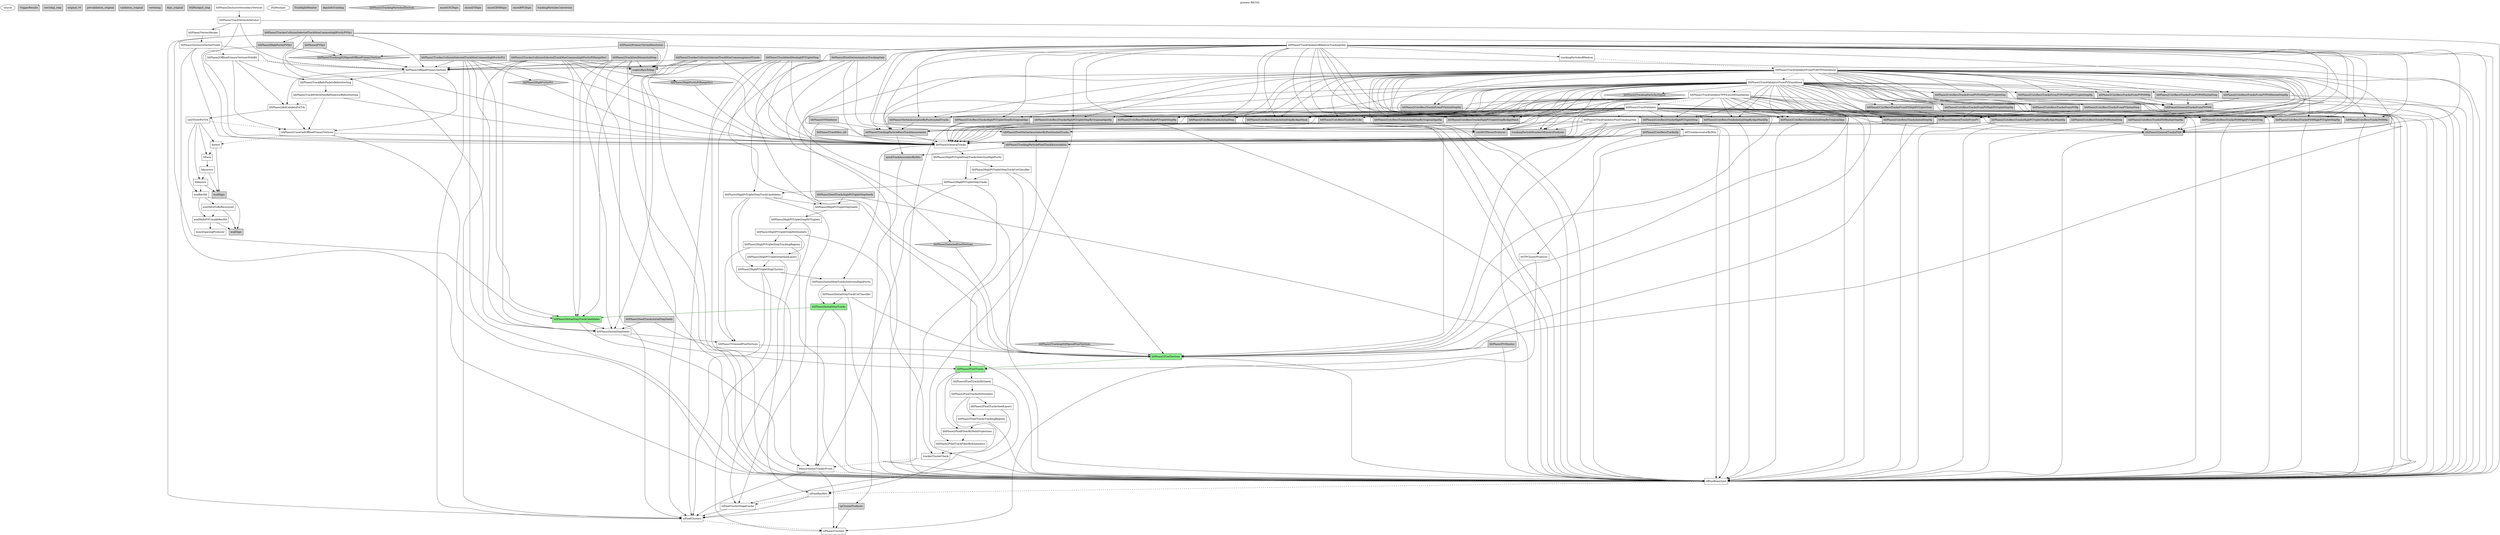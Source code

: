 digraph RECO2 {
graph [
label="process RECO2", labelloc=top];
0[color=black, fillcolor=white, label=source, shape=oval, style=filled, tooltip=PoolSource];
1[color=black, fillcolor=lightgrey, label=TriggerResults, shape=note, style=filled, tooltip=TriggerResultInserter];
2[color=black, fillcolor=lightgrey, label=raw2digi_step, shape=box, style=filled, tooltip=PathStatusInserter];
3[color=black, fillcolor=lightgrey, label=original_v6, shape=box, style=filled, tooltip=PathStatusInserter];
4[color=black, fillcolor=lightgrey, label=prevalidation_original, shape=box, style=filled, tooltip=PathStatusInserter];
5[color=black, fillcolor=lightgrey, label=validation_original, shape=box, style=filled, tooltip=PathStatusInserter];
6[color=black, fillcolor=lightgrey, label=vertexing, shape=box, style=filled, tooltip=PathStatusInserter];
7[color=black, fillcolor=lightgrey, label=dqm_original, shape=box, style=filled, tooltip=EndPathStatusInserter];
8[color=black, fillcolor=lightgrey, label=DQMoutput_step, shape=box, style=filled, tooltip=EndPathStatusInserter];
9[color=black, fillcolor=white, label=siPhase2Clusters, shape=box, style=filled, tooltip=Phase2TrackerClusterizer];
10[color=black, fillcolor=white, label=siPixelClusters, shape=box, style=filled, tooltip=SiPixelClusterProducer];
11[color=black, fillcolor=white, label=siPixelClusterShapeCache, shape=box, style=filled, tooltip=SiPixelClusterShapeCacheProducer];
12[color=black, fillcolor=white, label=siPixelRecHits, shape=box, style=filled, tooltip=SiPixelRecHitConverter];
13[color=black, fillcolor=white, label=offlineBeamSpot, shape=box, style=filled, tooltip=BeamSpotProducer];
14[color=black, fillcolor=white, label=MeasurementTrackerEvent, shape=box, style=filled, tooltip=MeasurementTrackerEventProducer];
15[color=black, fillcolor=white, label=trackerClusterCheck, shape=box, style=filled, tooltip=ClusterCheckerEDProducer];
16[color=black, fillcolor=white, label=hltPhase2PixelTrackFilterByKinematics, shape=box, style=filled, tooltip=PixelTrackFilterByKinematicsProducer];
17[color=black, fillcolor=white, label=hltPhase2PixelFitterByHelixProjections, shape=box, style=filled, tooltip=PixelFitterByHelixProjectionsProducer];
18[color=black, fillcolor=white, label=hltPhase2PixelTracksTrackingRegions, shape=box, style=filled, tooltip=GlobalTrackingRegionFromBeamSpotEDProducer];
19[color=black, fillcolor=white, label=hltPhase2PixelTracksSeedLayers, shape=box, style=filled, tooltip=SeedingLayersEDProducer];
20[color=black, fillcolor=white, label=hltPhase2PixelTracksHitDoublets, shape=box, style=filled, tooltip=HitPairEDProducer];
21[color=black, fillcolor=white, label=hltPhase2PixelTracksHitSeeds, shape=box, style=filled, tooltip=CAHitQuadrupletEDProducer];
22[color=black, fillcolor=lightgreen, label=hltPhase2PixelTracks, shape=box, style=filled, tooltip=PixelTrackProducer];
23[color=black, fillcolor=lightgreen, label=hltPhase2PixelVertices, shape=box, style=filled, tooltip=PixelVertexProducer];
24[color=black, fillcolor=white, label=hltPhase2TrimmedPixelVertices, shape=box, style=filled, tooltip=PixelVertexCollectionTrimmer];
25[color=black, fillcolor=white, label=hltPhase2InitialStepSeeds, shape=box, style=filled, tooltip=SeedGeneratorFromProtoTracksEDProducer];
26[color=black, fillcolor=lightgreen, label=hltPhase2InitialStepTrackCandidates, shape=box, style=filled, tooltip=CkfTrackCandidateMaker];
27[color=black, fillcolor=lightgreen, label=hltPhase2InitialStepTracks, shape=box, style=filled, tooltip=TrackProducer];
28[color=black, fillcolor=white, label=hltPhase2InitialStepTrackCutClassifier, shape=box, style=filled, tooltip=TrackCutClassifier];
29[color=black, fillcolor=white, label=hltPhase2InitialStepTracksSelectionHighPurity, shape=box, style=filled, tooltip=TrackCollectionFilterCloner];
30[color=black, fillcolor=white, label=hltPhase2HighPtTripletStepClusters, shape=box, style=filled, tooltip=TrackClusterRemoverPhase2];
31[color=black, fillcolor=white, label=hltPhase2HighPtTripletStepSeedLayers, shape=box, style=filled, tooltip=SeedingLayersEDProducer];
32[color=black, fillcolor=white, label=hltPhase2HighPtTripletStepTrackingRegions, shape=box, style=filled, tooltip=GlobalTrackingRegionWithVerticesEDProducer];
33[color=black, fillcolor=white, label=hltPhase2HighPtTripletStepHitDoublets, shape=box, style=filled, tooltip=HitPairEDProducer];
34[color=black, fillcolor=white, label=hltPhase2HighPtTripletStepHitTriplets, shape=box, style=filled, tooltip=CAHitTripletEDProducer];
35[color=black, fillcolor=white, label=hltPhase2HighPtTripletStepSeeds, shape=box, style=filled, tooltip=SeedCreatorFromRegionConsecutiveHitsEDProducer];
36[color=black, fillcolor=white, label=hltPhase2HighPtTripletStepTrackCandidates, shape=box, style=filled, tooltip=CkfTrackCandidateMaker];
37[color=black, fillcolor=white, label=hltPhase2HighPtTripletStepTracks, shape=box, style=filled, tooltip=TrackProducer];
38[color=black, fillcolor=white, label=hltPhase2HighPtTripletStepTrackCutClassifier, shape=box, style=filled, tooltip=TrackCutClassifier];
39[color=black, fillcolor=white, label=hltPhase2HighPtTripletStepTracksSelectionHighPurity, shape=box, style=filled, tooltip=TrackCollectionFilterCloner];
40[color=black, fillcolor=white, label=hltPhase2GeneralTracks, shape=box, style=filled, tooltip=TrackListMerger];
41[color=black, fillcolor=white, label=hltTPClusterProducer, shape=box, style=filled, tooltip=ClusterTPAssociationProducer];
42[color=black, fillcolor=white, label=hltTrackAssociatorByHits, shape=box, style=filled, tooltip=QuickTrackAssociatorByHitsProducer];
43[color=black, fillcolor=white, label=hltPhase2TrackValidatorPixelTrackingOnly, shape=box, style=filled, tooltip=MultiTrackValidator];
44[color=black, fillcolor=white, label=hltPhase2TrackValidator, shape=box, style=filled, tooltip=MultiTrackValidator];
45[color=black, fillcolor=white, label=hltPhase2TrackValidatorTPPtLess09Standalone, shape=box, style=filled, tooltip=MultiTrackValidator];
46[color=black, fillcolor=white, label=hltPhase2TrackValidatorFromPVStandalone, shape=box, style=filled, tooltip=MultiTrackValidator];
47[color=black, fillcolor=white, label=hltPhase2TrackValidatorFromPVAllTPStandalone, shape=box, style=filled, tooltip=MultiTrackValidator];
48[color=black, fillcolor=white, label=trackingParticlesBHadron, shape=box, style=filled, tooltip=TrackingParticleBHadronRefSelector];
49[color=black, fillcolor=white, label=hltPhase2TrackValidatorBHadronTrackingOnly, shape=box, style=filled, tooltip=MultiTrackValidator];
50[color=black, fillcolor=white, label=bunchSpacingProducer, shape=box, style=filled, tooltip=BunchSpacingProducer];
51[color=black, fillcolor=white, label=ecalMultiFitUncalibRecHit, shape=box, style=filled, tooltip=EcalUncalibRecHitProducer];
52[color=black, fillcolor=white, label=ecalDetIdToBeRecovered, shape=box, style=filled, tooltip=EcalDetIdToBeRecoveredProducer];
53[color=black, fillcolor=white, label=ecalRecHit, shape=box, style=filled, tooltip=EcalRecHitProducer];
54[color=black, fillcolor=white, label=hbhereco, shape=box, style=filled, tooltip=HBHEPhase1Reconstructor];
55[color=black, fillcolor=white, label=hfprereco, shape=box, style=filled, tooltip=HFPreReconstructor];
56[color=black, fillcolor=white, label=hfreco, shape=box, style=filled, tooltip=HFPhase1Reconstructor];
57[color=black, fillcolor=white, label=horeco, shape=box, style=filled, tooltip=HcalHitReconstructor];
58[color=black, fillcolor=white, label=hltPhase2UnsortedOfflinePrimaryVertices, shape=box, style=filled, tooltip=PrimaryVertexProducer];
59[color=black, fillcolor=white, label=caloTowerForTrk, shape=box, style=filled, tooltip=CaloTowersCreator];
60[color=black, fillcolor=white, label=hltPhase2Ak4CaloJetsForTrk, shape=box, style=filled, tooltip=FastjetJetProducer];
61[color=black, fillcolor=white, label=hltPhase2TrackWithVertexRefSelectorBeforeSorting, shape=box, style=filled, tooltip=TrackWithVertexRefSelector];
62[color=black, fillcolor=white, label=hltPhase2TrackRefsForJetsBeforeSorting, shape=box, style=filled, tooltip=ChargedRefCandidateProducer];
63[color=black, fillcolor=white, label=hltPhase2OfflinePrimaryVertices, shape=box, style=filled, tooltip=RecoChargedRefCandidatePrimaryVertexSorter];
64[color=black, fillcolor=white, label=hltPhase2OfflinePrimaryVerticesWithBS, shape=box, style=filled, tooltip=RecoChargedRefCandidatePrimaryVertexSorter];
65[color=black, fillcolor=white, label=hltPhase2InclusiveVertexFinder, shape=box, style=filled, tooltip=InclusiveVertexFinder];
66[color=black, fillcolor=white, label=hltPhase2VertexMerger, shape=box, style=filled, tooltip=VertexMerger];
67[color=black, fillcolor=white, label=hltPhase2TrackVertexArbitrator, shape=box, style=filled, tooltip=TrackVertexArbitrator];
68[color=black, fillcolor=white, label=hltPhase2InclusiveSecondaryVertices, shape=box, style=filled, tooltip=VertexMerger];
69[color=black, fillcolor=white, label=DQMoutput, shape=oval, style=filled, tooltip=DQMRootOutputModule];
70[color=black, fillcolor=lightgrey, label=TrackSplitMonitor, shape=box, style=filled, tooltip=TrackSplittingMonitor];
71[color=black, fillcolor=lightgrey, label=dqmInfoTracking, shape=box, style=filled, tooltip=DQMEventInfo];
72[color=black, fillcolor=lightgrey, label=ecalDigis, shape=box, style=filled, tooltip=EcalRawToDigi];
73[color=black, fillcolor=lightgrey, label=hcalDigis, shape=box, style=filled, tooltip=HcalRawToDigi];
74[color=black, fillcolor=lightgrey, label=hltPhase2CutsRecoTracksBtvLike, shape=box, style=filled, tooltip=RecoTrackViewRefSelector];
75[color=black, fillcolor=lightgrey, label=hltPhase2CutsRecoTracksFromPVHighPtTripletStep, shape=box, style=filled, tooltip=RecoTrackViewRefSelector];
76[color=black, fillcolor=lightgrey, label=hltPhase2CutsRecoTracksFromPVHighPtTripletStepHp, shape=box, style=filled, tooltip=RecoTrackViewRefSelector];
77[color=black, fillcolor=lightgrey, label=hltPhase2CutsRecoTracksFromPVHp, shape=box, style=filled, tooltip=RecoTrackViewRefSelector];
78[color=black, fillcolor=lightgrey, label=hltPhase2CutsRecoTracksFromPVInitialStep, shape=box, style=filled, tooltip=RecoTrackViewRefSelector];
79[color=black, fillcolor=lightgrey, label=hltPhase2CutsRecoTracksFromPVInitialStepHp, shape=box, style=filled, tooltip=RecoTrackViewRefSelector];
80[color=black, fillcolor=lightgrey, label=hltPhase2CutsRecoTracksFromPVPt09HighPtTripletStep, shape=box, style=filled, tooltip=RecoTrackViewRefSelector];
81[color=black, fillcolor=lightgrey, label=hltPhase2CutsRecoTracksFromPVPt09HighPtTripletStepHp, shape=box, style=filled, tooltip=RecoTrackViewRefSelector];
82[color=black, fillcolor=lightgrey, label=hltPhase2CutsRecoTracksFromPVPt09Hp, shape=box, style=filled, tooltip=RecoTrackViewRefSelector];
83[color=black, fillcolor=lightgrey, label=hltPhase2CutsRecoTracksFromPVPt09InitialStep, shape=box, style=filled, tooltip=RecoTrackViewRefSelector];
84[color=black, fillcolor=lightgrey, label=hltPhase2CutsRecoTracksFromPVPt09InitialStepHp, shape=box, style=filled, tooltip=RecoTrackViewRefSelector];
85[color=black, fillcolor=lightgrey, label=hltPhase2CutsRecoTracksHighPtTripletStep, shape=box, style=filled, tooltip=RecoTrackViewRefSelector];
86[color=black, fillcolor=lightgrey, label=hltPhase2CutsRecoTracksHighPtTripletStepByAlgoMask, shape=box, style=filled, tooltip=RecoTrackViewRefSelector];
87[color=black, fillcolor=lightgrey, label=hltPhase2CutsRecoTracksHighPtTripletStepByAlgoMaskHp, shape=box, style=filled, tooltip=RecoTrackViewRefSelector];
88[color=black, fillcolor=lightgrey, label=hltPhase2CutsRecoTracksHighPtTripletStepByOriginalAlgo, shape=box, style=filled, tooltip=RecoTrackViewRefSelector];
89[color=black, fillcolor=lightgrey, label=hltPhase2CutsRecoTracksHighPtTripletStepByOriginalAlgoHp, shape=box, style=filled, tooltip=RecoTrackViewRefSelector];
90[color=black, fillcolor=lightgrey, label=hltPhase2CutsRecoTracksHighPtTripletStepHp, shape=box, style=filled, tooltip=RecoTrackViewRefSelector];
91[color=black, fillcolor=lightgrey, label=hltPhase2CutsRecoTracksHp, shape=box, style=filled, tooltip=RecoTrackViewRefSelector];
92[color=black, fillcolor=lightgrey, label=hltPhase2CutsRecoTracksInitialStep, shape=box, style=filled, tooltip=RecoTrackViewRefSelector];
93[color=black, fillcolor=lightgrey, label=hltPhase2CutsRecoTracksInitialStepByAlgoMask, shape=box, style=filled, tooltip=RecoTrackViewRefSelector];
94[color=black, fillcolor=lightgrey, label=hltPhase2CutsRecoTracksInitialStepByAlgoMaskHp, shape=box, style=filled, tooltip=RecoTrackViewRefSelector];
95[color=black, fillcolor=lightgrey, label=hltPhase2CutsRecoTracksInitialStepByOriginalAlgo, shape=box, style=filled, tooltip=RecoTrackViewRefSelector];
96[color=black, fillcolor=lightgrey, label=hltPhase2CutsRecoTracksInitialStepByOriginalAlgoHp, shape=box, style=filled, tooltip=RecoTrackViewRefSelector];
97[color=black, fillcolor=lightgrey, label=hltPhase2CutsRecoTracksInitialStepHp, shape=box, style=filled, tooltip=RecoTrackViewRefSelector];
98[color=black, fillcolor=lightgrey, label=hltPhase2CutsRecoTracksPt09HighPtTripletStep, shape=box, style=filled, tooltip=RecoTrackViewRefSelector];
99[color=black, fillcolor=lightgrey, label=hltPhase2CutsRecoTracksPt09HighPtTripletStepHp, shape=box, style=filled, tooltip=RecoTrackViewRefSelector];
100[color=black, fillcolor=lightgrey, label=hltPhase2CutsRecoTracksPt09Hp, shape=box, style=filled, tooltip=RecoTrackViewRefSelector];
101[color=black, fillcolor=lightgrey, label=hltPhase2CutsRecoTracksPt09InitialStep, shape=box, style=filled, tooltip=RecoTrackViewRefSelector];
102[color=black, fillcolor=lightgrey, label=hltPhase2CutsRecoTracksPt09InitialStepHp, shape=box, style=filled, tooltip=RecoTrackViewRefSelector];
103[color=black, fillcolor=lightgrey, label=hltPhase2GeneralTracksFromPV, shape=box, style=filled, tooltip=TrackWithVertexRefSelector];
104[color=black, fillcolor=lightgrey, label=hltPhase2GeneralTracksFromPVPt09, shape=box, style=filled, tooltip=RecoTrackViewRefSelector];
105[color=black, fillcolor=lightgrey, label=hltPhase2GeneralTracksPt09, shape=box, style=filled, tooltip=RecoTrackViewRefSelector];
106[color=black, fillcolor=lightgrey, label=hltPhase2HighPurityPV0p1, shape=box, style=filled, tooltip=TrackWithVertexSelector];
107[color=black, fillcolor=lightgrey, label=hltPhase2HighPurityPt1, shape=diamond, style=filled, tooltip=TrackSelector];
108[color=black, fillcolor=lightgrey, label=hltPhase2HighPurityPtRange0to1, shape=diamond, style=filled, tooltip=TrackSelector];
109[color=black, fillcolor=lightgrey, label=hltPhase2PV0p1, shape=box, style=filled, tooltip=TrackWithVertexSelector];
110[color=black, fillcolor=lightgrey, label=hltPhase2PixelVertexAnalysisTrackingOnly, shape=box, style=filled, tooltip=PrimaryVertexAnalyzer4PUSlimmed];
111[color=black, fillcolor=lightgrey, label=hltPhase2PixelVertexAssociatorByPositionAndTracks, shape=box, style=filled, tooltip=VertexAssociatorByPositionAndTracksProducer];
112[color=black, fillcolor=lightgrey, label=hltPhase2PrimaryVertexResolution, shape=box, style=filled, tooltip=PrimaryVertexResolution];
113[color=black, fillcolor=lightgrey, label=hltPhase2PvMonitor, shape=box, style=filled, tooltip=PrimaryVertexMonitor];
114[color=black, fillcolor=lightgrey, label=hltPhase2SeedTrackshighPtTripletStepSeeds, shape=box, style=filled, tooltip=TrackFromSeedProducer];
115[color=black, fillcolor=lightgrey, label=hltPhase2SeedTracksinitialStepSeeds, shape=box, style=filled, tooltip=TrackFromSeedProducer];
116[color=black, fillcolor=lightgrey, label=hltPhase2SelectedPixelVertices, shape=diamond, style=filled, tooltip=VertexSelector];
117[color=black, fillcolor=lightgrey, label=hltPhase2TrackMon_ckf, shape=box, style=filled, tooltip=TrackEfficiencyMonitor];
118[color=black, fillcolor=lightgrey, label=hltPhase2TrackSeedMonhighPtTripletStep, shape=box, style=filled, tooltip=TrackingMonitor];
119[color=black, fillcolor=lightgrey, label=hltPhase2TrackSeedMoninitialStep, shape=box, style=filled, tooltip=TrackingMonitor];
120[color=black, fillcolor=lightgrey, label=hltPhase2TrackerCollisionSelectedTrackMonCommongeneralTracks, shape=box, style=filled, tooltip=TrackingMonitor];
121[color=black, fillcolor=lightgrey, label=hltPhase2TrackerCollisionSelectedTrackMonCommonhighPurityPV0p1, shape=box, style=filled, tooltip=TrackingMonitor];
122[color=black, fillcolor=lightgrey, label=hltPhase2TrackerCollisionSelectedTrackMonCommonhighPurityPt1, shape=box, style=filled, tooltip=TrackingMonitor];
123[color=black, fillcolor=lightgrey, label=hltPhase2TrackerCollisionSelectedTrackMonCommonhighPurityPtRange0to1, shape=box, style=filled, tooltip=TrackingMonitor];
124[color=black, fillcolor=lightgrey, label=hltPhase2TrackingDQMgoodOfflinePrimaryVertices, shape=diamond, style=filled, tooltip=VertexSelector];
125[color=black, fillcolor=lightgrey, label=hltPhase2TrackingDQMgoodPixelVertices, shape=diamond, style=filled, tooltip=VertexSelector];
126[color=black, fillcolor=lightgrey, label=hltPhase2TrackingParticlePixelTrackAsssociation, shape=box, style=filled, tooltip=TrackAssociatorEDProducer];
127[color=black, fillcolor=lightgrey, label=hltPhase2TrackingParticleRecoTrackAsssociation, shape=box, style=filled, tooltip=TrackAssociatorEDProducer];
128[color=black, fillcolor=lightgrey, label=hltPhase2TrackingParticlesElectron, shape=diamond, style=filled, tooltip=TrackingParticleRefSelector];
129[color=black, fillcolor=lightgrey, label=hltPhase2TrackingParticlesSignal, shape=diamond, style=filled, tooltip=TrackingParticleRefSelector];
130[color=black, fillcolor=lightgrey, label=hltPhase2V0Validator, shape=box, style=filled, tooltip=V0Validator];
131[color=black, fillcolor=lightgrey, label=hltPhase2VertexAssociatorByPositionAndTracks, shape=box, style=filled, tooltip=VertexAssociatorByPositionAndTracksProducer];
132[color=black, fillcolor=lightgrey, label=muonCSCDigis, shape=box, style=filled, tooltip=CSCDCCUnpacker];
133[color=black, fillcolor=lightgrey, label=muonDTDigis, shape=box, style=filled, tooltip=DTuROSRawToDigi];
134[color=black, fillcolor=lightgrey, label=muonGEMDigis, shape=box, style=filled, tooltip=GEMRawToDigiModule];
135[color=black, fillcolor=lightgrey, label=muonRPCDigis, shape=box, style=filled, tooltip=RPCUnpackingModule];
136[color=black, fillcolor=lightgrey, label=quickTrackAssociatorByHits, shape=box, style=filled, tooltip=QuickTrackAssociatorByHitsProducer];
137[color=black, fillcolor=lightgrey, label=scalersRawToDigi, shape=box, style=filled, tooltip=ScalersRawToDigi];
138[color=black, fillcolor=lightgrey, label=simHitTPAssocProducer, shape=box, style=filled, tooltip=SimHitTPAssociationProducer];
139[color=black, fillcolor=lightgrey, label=tpClusterProducer, shape=box, style=filled, tooltip=ClusterTPAssociationProducer];
140[color=black, fillcolor=lightgrey, label=trackingParticleNumberOfLayersProducer, shape=box, style=filled, tooltip=TrackingParticleNumberOfLayersProducer];
141[color=black, fillcolor=lightgrey, label=trackingParticlesConversion, shape=box, style=filled, tooltip=TrackingParticleConversionRefSelector];
10 -> 9[style=dashed];
11 -> 10;
12 -> 10;
12 -> 11[style=dashed];
13 -> 12[style=dashed];
14 -> 10;
14 -> 9;
14 -> 13[style=dashed];
15 -> 14[style=dashed];
16 -> 15[style=dashed];
17 -> 16[style=dashed];
18 -> 13;
18 -> 17[style=dashed];
19 -> 12;
19 -> 18[style=dashed];
20 -> 19;
20 -> 18;
20 -> 15;
21 -> 20;
21 -> 11;
22 -> 21;
22 -> 17;
22 -> 16;
23 -> 22[color=darkgreen];
23 -> 13;
24 -> 23;
25 -> 22;
25 -> 24;
26 -> 14;
26 -> 25;
27 -> 14;
27 -> 13;
27 -> 26[color=darkgreen];
28 -> 27;
28 -> 13;
28 -> 23;
29 -> 27;
29 -> 28;
30 -> 29;
30 -> 10;
30 -> 9;
31 -> 12;
31 -> 30;
32 -> 13;
32 -> 24;
32 -> 31[style=dashed];
33 -> 31;
33 -> 32;
33 -> 15;
34 -> 33;
34 -> 11;
35 -> 34;
36 -> 11;
36 -> 14;
36 -> 35;
36 -> 30;
37 -> 14;
37 -> 13;
37 -> 36;
38 -> 37;
38 -> 13;
38 -> 23;
39 -> 37;
39 -> 38;
40 -> 29;
40 -> 39;
41 -> 9;
42 -> 41;
43 -> 22;
43 -> 13;
43 -> 140;
43 -> 23;
43 -> 111;
43 -> 138;
43 -> 126;
43 -> 42[style=dashed];
44 -> 40;
44 -> 92;
44 -> 85;
44 -> 97;
44 -> 90;
44 -> 95;
44 -> 88;
44 -> 96;
44 -> 89;
44 -> 105;
44 -> 100;
44 -> 74;
44 -> 93;
44 -> 86;
44 -> 94;
44 -> 87;
44 -> 101;
44 -> 98;
44 -> 102;
44 -> 99;
44 -> 13;
44 -> 140;
44 -> 23;
44 -> 131;
44 -> 138;
44 -> 127;
44 -> 43[style=dashed];
45 -> 40;
45 -> 92;
45 -> 85;
45 -> 97;
45 -> 90;
45 -> 95;
45 -> 88;
45 -> 96;
45 -> 89;
45 -> 105;
45 -> 100;
45 -> 74;
45 -> 93;
45 -> 86;
45 -> 94;
45 -> 87;
45 -> 101;
45 -> 98;
45 -> 102;
45 -> 99;
45 -> 13;
45 -> 140;
45 -> 23;
45 -> 131;
45 -> 138;
45 -> 127;
45 -> 44[style=dashed];
46 -> 129;
46 -> 103;
46 -> 77;
46 -> 104;
46 -> 82;
46 -> 78;
46 -> 75;
46 -> 79;
46 -> 76;
46 -> 83;
46 -> 80;
46 -> 84;
46 -> 81;
46 -> 40;
46 -> 92;
46 -> 85;
46 -> 97;
46 -> 90;
46 -> 95;
46 -> 88;
46 -> 96;
46 -> 89;
46 -> 105;
46 -> 100;
46 -> 74;
46 -> 93;
46 -> 86;
46 -> 94;
46 -> 87;
46 -> 101;
46 -> 98;
46 -> 102;
46 -> 99;
46 -> 13;
46 -> 140;
46 -> 23;
46 -> 131;
46 -> 138;
46 -> 127;
46 -> 45[style=dashed];
47 -> 103;
47 -> 77;
47 -> 104;
47 -> 82;
47 -> 78;
47 -> 75;
47 -> 79;
47 -> 76;
47 -> 83;
47 -> 80;
47 -> 84;
47 -> 81;
47 -> 40;
47 -> 92;
47 -> 85;
47 -> 97;
47 -> 90;
47 -> 95;
47 -> 88;
47 -> 96;
47 -> 89;
47 -> 105;
47 -> 100;
47 -> 74;
47 -> 93;
47 -> 86;
47 -> 94;
47 -> 87;
47 -> 101;
47 -> 98;
47 -> 102;
47 -> 99;
47 -> 13;
47 -> 140;
47 -> 23;
47 -> 131;
47 -> 138;
47 -> 127;
47 -> 46[style=dashed];
48 -> 47[style=dashed];
49 -> 48;
49 -> 40;
49 -> 92;
49 -> 85;
49 -> 97;
49 -> 90;
49 -> 95;
49 -> 88;
49 -> 96;
49 -> 89;
49 -> 105;
49 -> 100;
49 -> 74;
49 -> 93;
49 -> 86;
49 -> 94;
49 -> 87;
49 -> 101;
49 -> 98;
49 -> 102;
49 -> 99;
49 -> 13;
49 -> 140;
49 -> 23;
49 -> 131;
49 -> 138;
49 -> 127;
51 -> 72;
51 -> 50;
52 -> 72;
52 -> 51[style=dashed];
53 -> 51;
53 -> 52;
53 -> 72;
54 -> 73;
54 -> 53[style=dashed];
55 -> 73;
55 -> 54[style=dashed];
56 -> 55;
57 -> 73;
57 -> 56[style=dashed];
58 -> 40;
58 -> 13;
58 -> 57[style=dashed];
59 -> 54;
59 -> 57;
59 -> 56;
59 -> 53;
59 -> 58[style=dashed];
60 -> 58;
60 -> 59;
61 -> 40;
61 -> 58;
61 -> 60[style=dashed];
62 -> 61;
63 -> 62;
63 -> 58;
63 -> 60;
64 -> 62;
64 -> 58;
64 -> 60;
64 -> 63[style=dashed];
65 -> 13;
65 -> 63;
65 -> 40;
65 -> 64[style=dashed];
66 -> 65;
67 -> 63;
67 -> 66;
67 -> 13;
67 -> 40;
68 -> 67;
74 -> 40;
74 -> 13;
74 -> 23;
75 -> 103;
75 -> 13;
76 -> 103;
76 -> 13;
77 -> 103;
77 -> 13;
78 -> 103;
78 -> 13;
79 -> 103;
79 -> 13;
80 -> 104;
80 -> 13;
81 -> 104;
81 -> 13;
82 -> 104;
82 -> 13;
83 -> 104;
83 -> 13;
84 -> 104;
84 -> 13;
85 -> 40;
85 -> 13;
86 -> 40;
86 -> 13;
87 -> 40;
87 -> 13;
88 -> 40;
88 -> 13;
89 -> 40;
89 -> 13;
90 -> 40;
90 -> 13;
91 -> 40;
91 -> 13;
92 -> 40;
92 -> 13;
93 -> 40;
93 -> 13;
94 -> 40;
94 -> 13;
95 -> 40;
95 -> 13;
96 -> 40;
96 -> 13;
97 -> 40;
97 -> 13;
98 -> 105;
98 -> 13;
99 -> 105;
99 -> 13;
100 -> 105;
100 -> 13;
101 -> 105;
101 -> 13;
102 -> 105;
102 -> 13;
103 -> 40;
103 -> 23;
104 -> 103;
104 -> 13;
105 -> 40;
105 -> 13;
106 -> 40;
106 -> 124;
107 -> 40;
108 -> 40;
109 -> 40;
109 -> 124;
110 -> 126;
110 -> 111;
110 -> 23;
110 -> 116;
110 -> 24;
110 -> 63;
111 -> 126;
112 -> 124;
112 -> 13;
112 -> 137;
113 -> 23;
113 -> 13;
114 -> 35;
114 -> 13;
115 -> 25;
115 -> 13;
116 -> 23;
117 -> 40;
118 -> 13;
118 -> 63;
118 -> 137;
118 -> 40;
118 -> 36;
118 -> 35;
118 -> 10;
119 -> 13;
119 -> 63;
119 -> 137;
119 -> 40;
119 -> 26;
119 -> 25;
119 -> 10;
120 -> 137;
120 -> 13;
120 -> 63;
120 -> 40;
120 -> 26;
120 -> 25;
120 -> 10;
121 -> 137;
121 -> 13;
121 -> 63;
121 -> 109;
121 -> 106;
121 -> 26;
121 -> 25;
121 -> 10;
122 -> 137;
122 -> 13;
122 -> 63;
122 -> 40;
122 -> 107;
122 -> 26;
122 -> 25;
122 -> 10;
123 -> 137;
123 -> 13;
123 -> 63;
123 -> 40;
123 -> 108;
123 -> 26;
123 -> 25;
123 -> 10;
124 -> 63;
125 -> 23;
126 -> 22;
126 -> 136;
127 -> 40;
127 -> 136;
130 -> 127;
130 -> 23;
131 -> 127;
136 -> 139;
139 -> 10;
139 -> 9;
}
